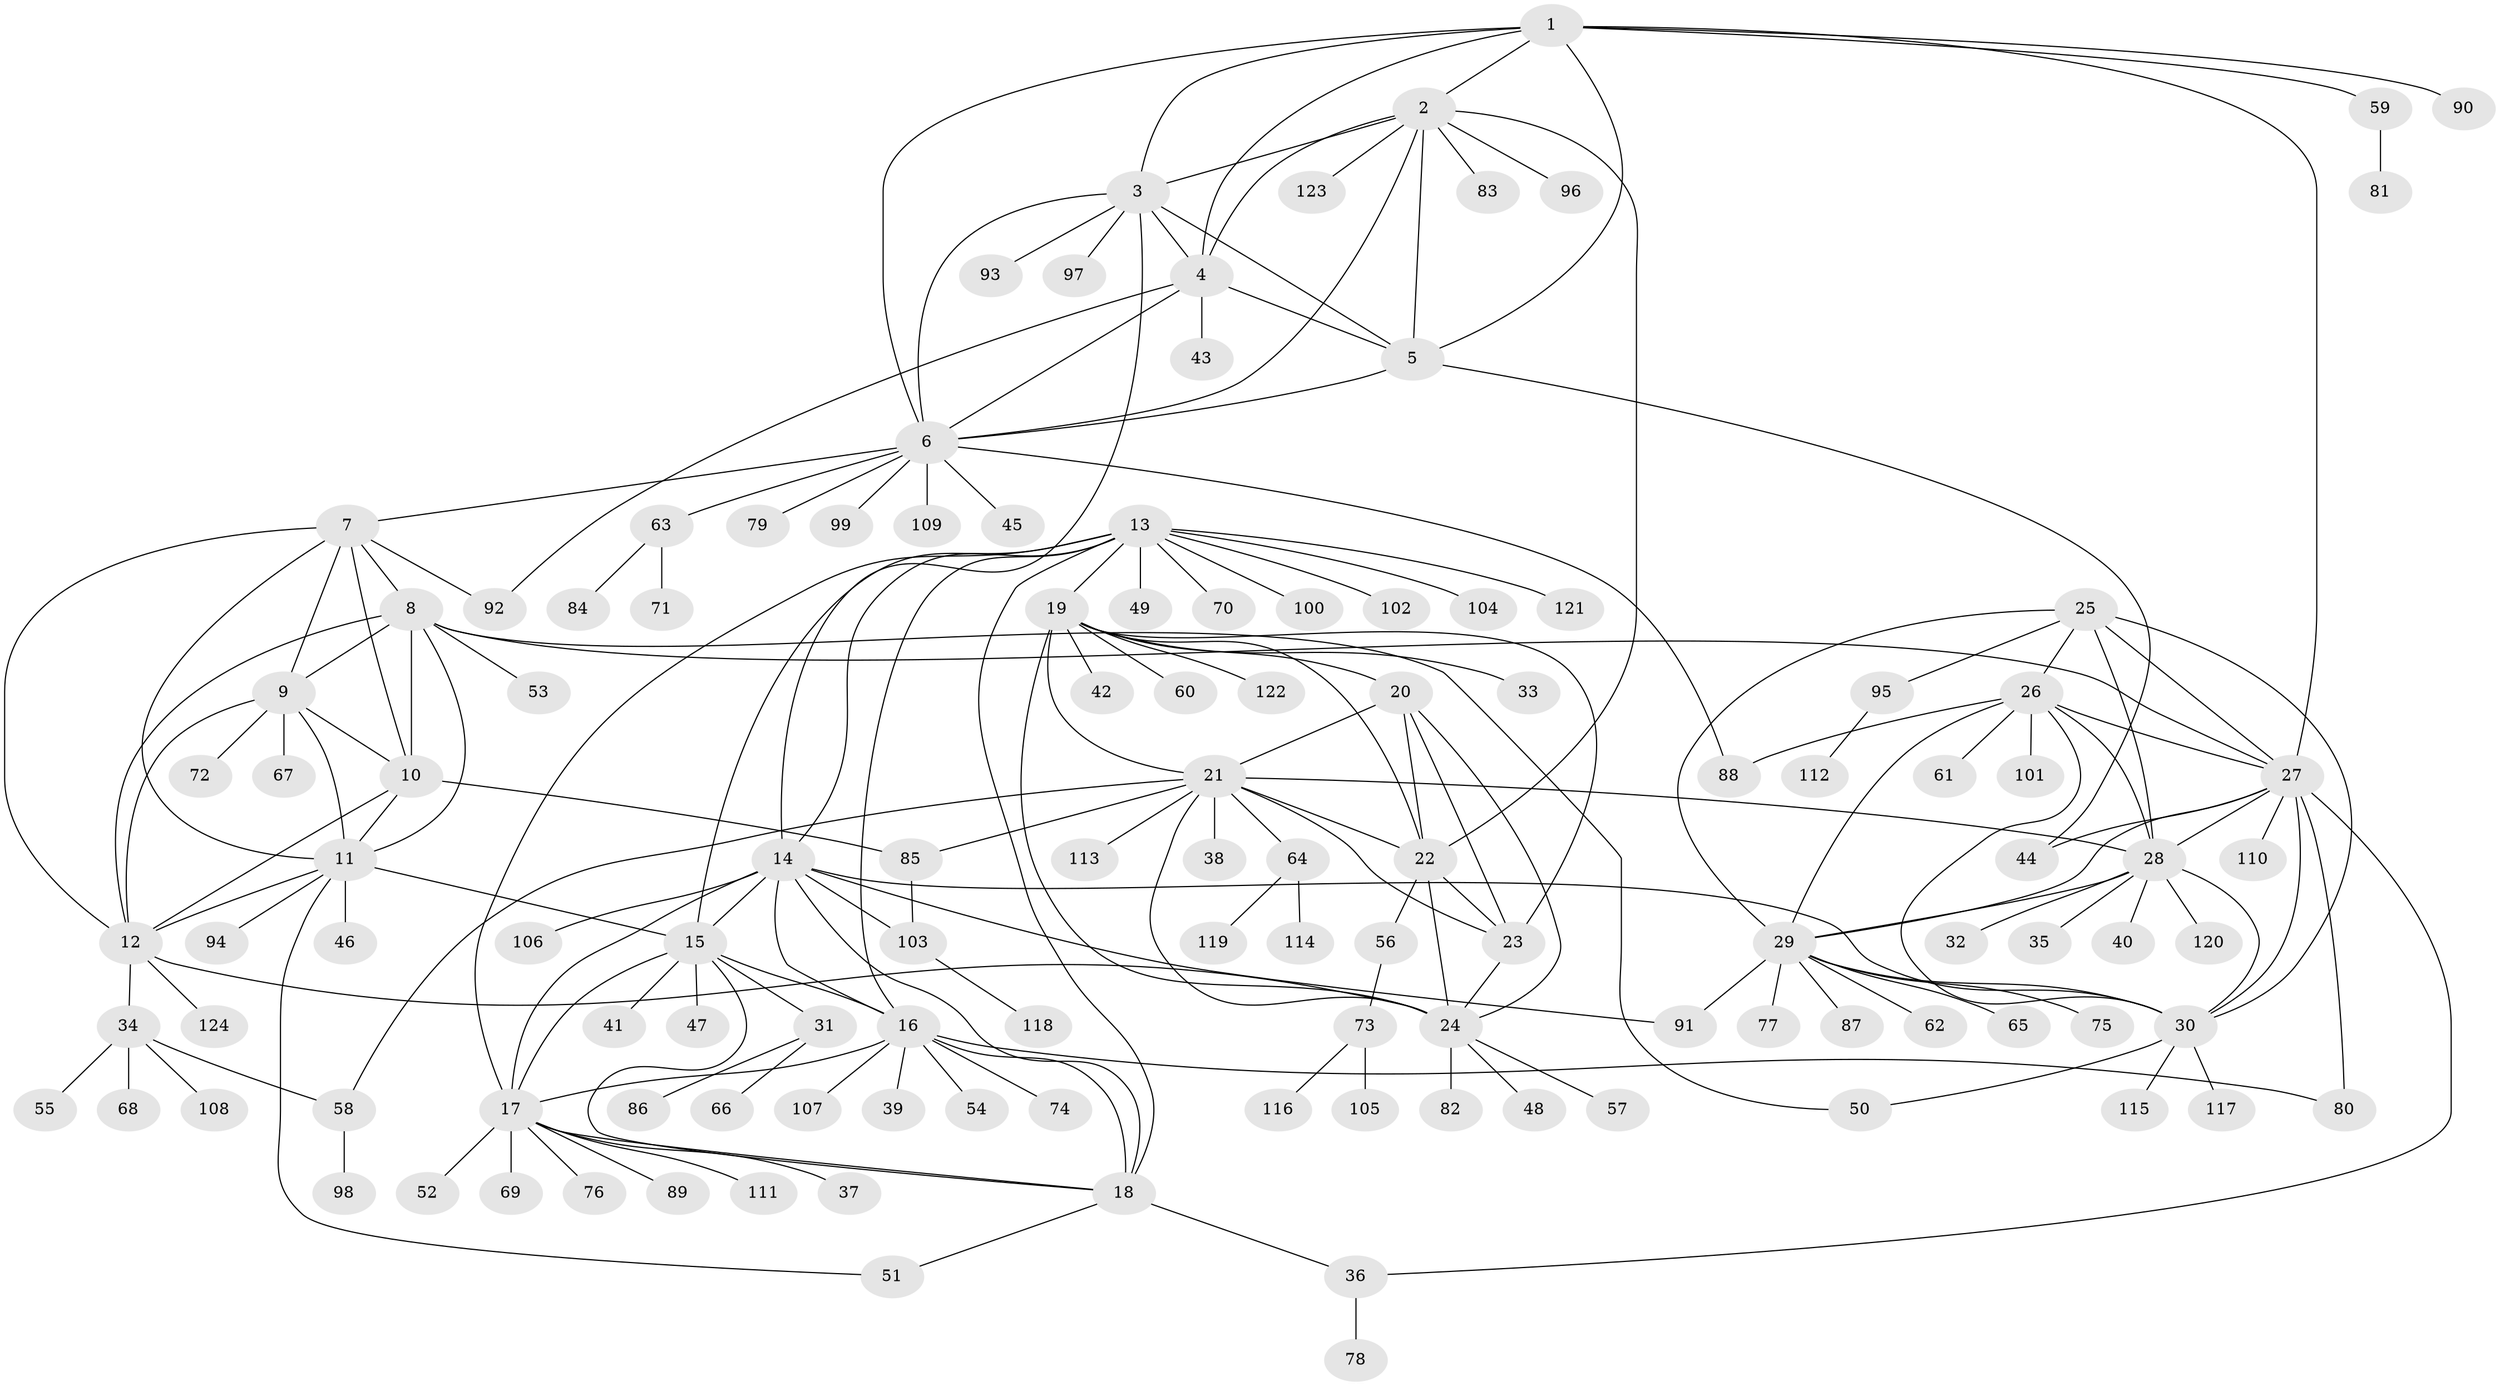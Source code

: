 // coarse degree distribution, {6: 0.13333333333333333, 8: 0.02666666666666667, 1: 0.4666666666666667, 2: 0.16, 7: 0.05333333333333334, 10: 0.05333333333333334, 3: 0.02666666666666667, 5: 0.02666666666666667, 11: 0.013333333333333334, 9: 0.02666666666666667, 4: 0.013333333333333334}
// Generated by graph-tools (version 1.1) at 2025/37/03/04/25 23:37:41]
// undirected, 124 vertices, 190 edges
graph export_dot {
  node [color=gray90,style=filled];
  1;
  2;
  3;
  4;
  5;
  6;
  7;
  8;
  9;
  10;
  11;
  12;
  13;
  14;
  15;
  16;
  17;
  18;
  19;
  20;
  21;
  22;
  23;
  24;
  25;
  26;
  27;
  28;
  29;
  30;
  31;
  32;
  33;
  34;
  35;
  36;
  37;
  38;
  39;
  40;
  41;
  42;
  43;
  44;
  45;
  46;
  47;
  48;
  49;
  50;
  51;
  52;
  53;
  54;
  55;
  56;
  57;
  58;
  59;
  60;
  61;
  62;
  63;
  64;
  65;
  66;
  67;
  68;
  69;
  70;
  71;
  72;
  73;
  74;
  75;
  76;
  77;
  78;
  79;
  80;
  81;
  82;
  83;
  84;
  85;
  86;
  87;
  88;
  89;
  90;
  91;
  92;
  93;
  94;
  95;
  96;
  97;
  98;
  99;
  100;
  101;
  102;
  103;
  104;
  105;
  106;
  107;
  108;
  109;
  110;
  111;
  112;
  113;
  114;
  115;
  116;
  117;
  118;
  119;
  120;
  121;
  122;
  123;
  124;
  1 -- 2;
  1 -- 3;
  1 -- 4;
  1 -- 5;
  1 -- 6;
  1 -- 27;
  1 -- 59;
  1 -- 90;
  2 -- 3;
  2 -- 4;
  2 -- 5;
  2 -- 6;
  2 -- 22;
  2 -- 83;
  2 -- 96;
  2 -- 123;
  3 -- 4;
  3 -- 5;
  3 -- 6;
  3 -- 14;
  3 -- 93;
  3 -- 97;
  4 -- 5;
  4 -- 6;
  4 -- 43;
  4 -- 92;
  5 -- 6;
  5 -- 44;
  6 -- 7;
  6 -- 45;
  6 -- 63;
  6 -- 79;
  6 -- 88;
  6 -- 99;
  6 -- 109;
  7 -- 8;
  7 -- 9;
  7 -- 10;
  7 -- 11;
  7 -- 12;
  7 -- 92;
  8 -- 9;
  8 -- 10;
  8 -- 11;
  8 -- 12;
  8 -- 27;
  8 -- 50;
  8 -- 53;
  9 -- 10;
  9 -- 11;
  9 -- 12;
  9 -- 67;
  9 -- 72;
  10 -- 11;
  10 -- 12;
  10 -- 85;
  11 -- 12;
  11 -- 15;
  11 -- 46;
  11 -- 51;
  11 -- 94;
  12 -- 24;
  12 -- 34;
  12 -- 124;
  13 -- 14;
  13 -- 15;
  13 -- 16;
  13 -- 17;
  13 -- 18;
  13 -- 19;
  13 -- 49;
  13 -- 70;
  13 -- 100;
  13 -- 102;
  13 -- 104;
  13 -- 121;
  14 -- 15;
  14 -- 16;
  14 -- 17;
  14 -- 18;
  14 -- 30;
  14 -- 91;
  14 -- 103;
  14 -- 106;
  15 -- 16;
  15 -- 17;
  15 -- 18;
  15 -- 31;
  15 -- 41;
  15 -- 47;
  16 -- 17;
  16 -- 18;
  16 -- 39;
  16 -- 54;
  16 -- 74;
  16 -- 80;
  16 -- 107;
  17 -- 18;
  17 -- 37;
  17 -- 52;
  17 -- 69;
  17 -- 76;
  17 -- 89;
  17 -- 111;
  18 -- 36;
  18 -- 51;
  19 -- 20;
  19 -- 21;
  19 -- 22;
  19 -- 23;
  19 -- 24;
  19 -- 33;
  19 -- 42;
  19 -- 60;
  19 -- 122;
  20 -- 21;
  20 -- 22;
  20 -- 23;
  20 -- 24;
  21 -- 22;
  21 -- 23;
  21 -- 24;
  21 -- 28;
  21 -- 38;
  21 -- 58;
  21 -- 64;
  21 -- 85;
  21 -- 113;
  22 -- 23;
  22 -- 24;
  22 -- 56;
  23 -- 24;
  24 -- 48;
  24 -- 57;
  24 -- 82;
  25 -- 26;
  25 -- 27;
  25 -- 28;
  25 -- 29;
  25 -- 30;
  25 -- 95;
  26 -- 27;
  26 -- 28;
  26 -- 29;
  26 -- 30;
  26 -- 61;
  26 -- 88;
  26 -- 101;
  27 -- 28;
  27 -- 29;
  27 -- 30;
  27 -- 36;
  27 -- 44;
  27 -- 80;
  27 -- 110;
  28 -- 29;
  28 -- 30;
  28 -- 32;
  28 -- 35;
  28 -- 40;
  28 -- 120;
  29 -- 30;
  29 -- 62;
  29 -- 65;
  29 -- 75;
  29 -- 77;
  29 -- 87;
  29 -- 91;
  30 -- 50;
  30 -- 115;
  30 -- 117;
  31 -- 66;
  31 -- 86;
  34 -- 55;
  34 -- 58;
  34 -- 68;
  34 -- 108;
  36 -- 78;
  56 -- 73;
  58 -- 98;
  59 -- 81;
  63 -- 71;
  63 -- 84;
  64 -- 114;
  64 -- 119;
  73 -- 105;
  73 -- 116;
  85 -- 103;
  95 -- 112;
  103 -- 118;
}
